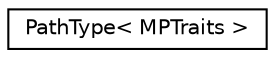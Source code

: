 digraph "Graphical Class Hierarchy"
{
 // LATEX_PDF_SIZE
  edge [fontname="Helvetica",fontsize="10",labelfontname="Helvetica",labelfontsize="10"];
  node [fontname="Helvetica",fontsize="10",shape=record];
  rankdir="LR";
  Node0 [label="PathType\< MPTraits \>",height=0.2,width=0.4,color="black", fillcolor="white", style="filled",URL="$classPathType.html",tooltip=" "];
}

